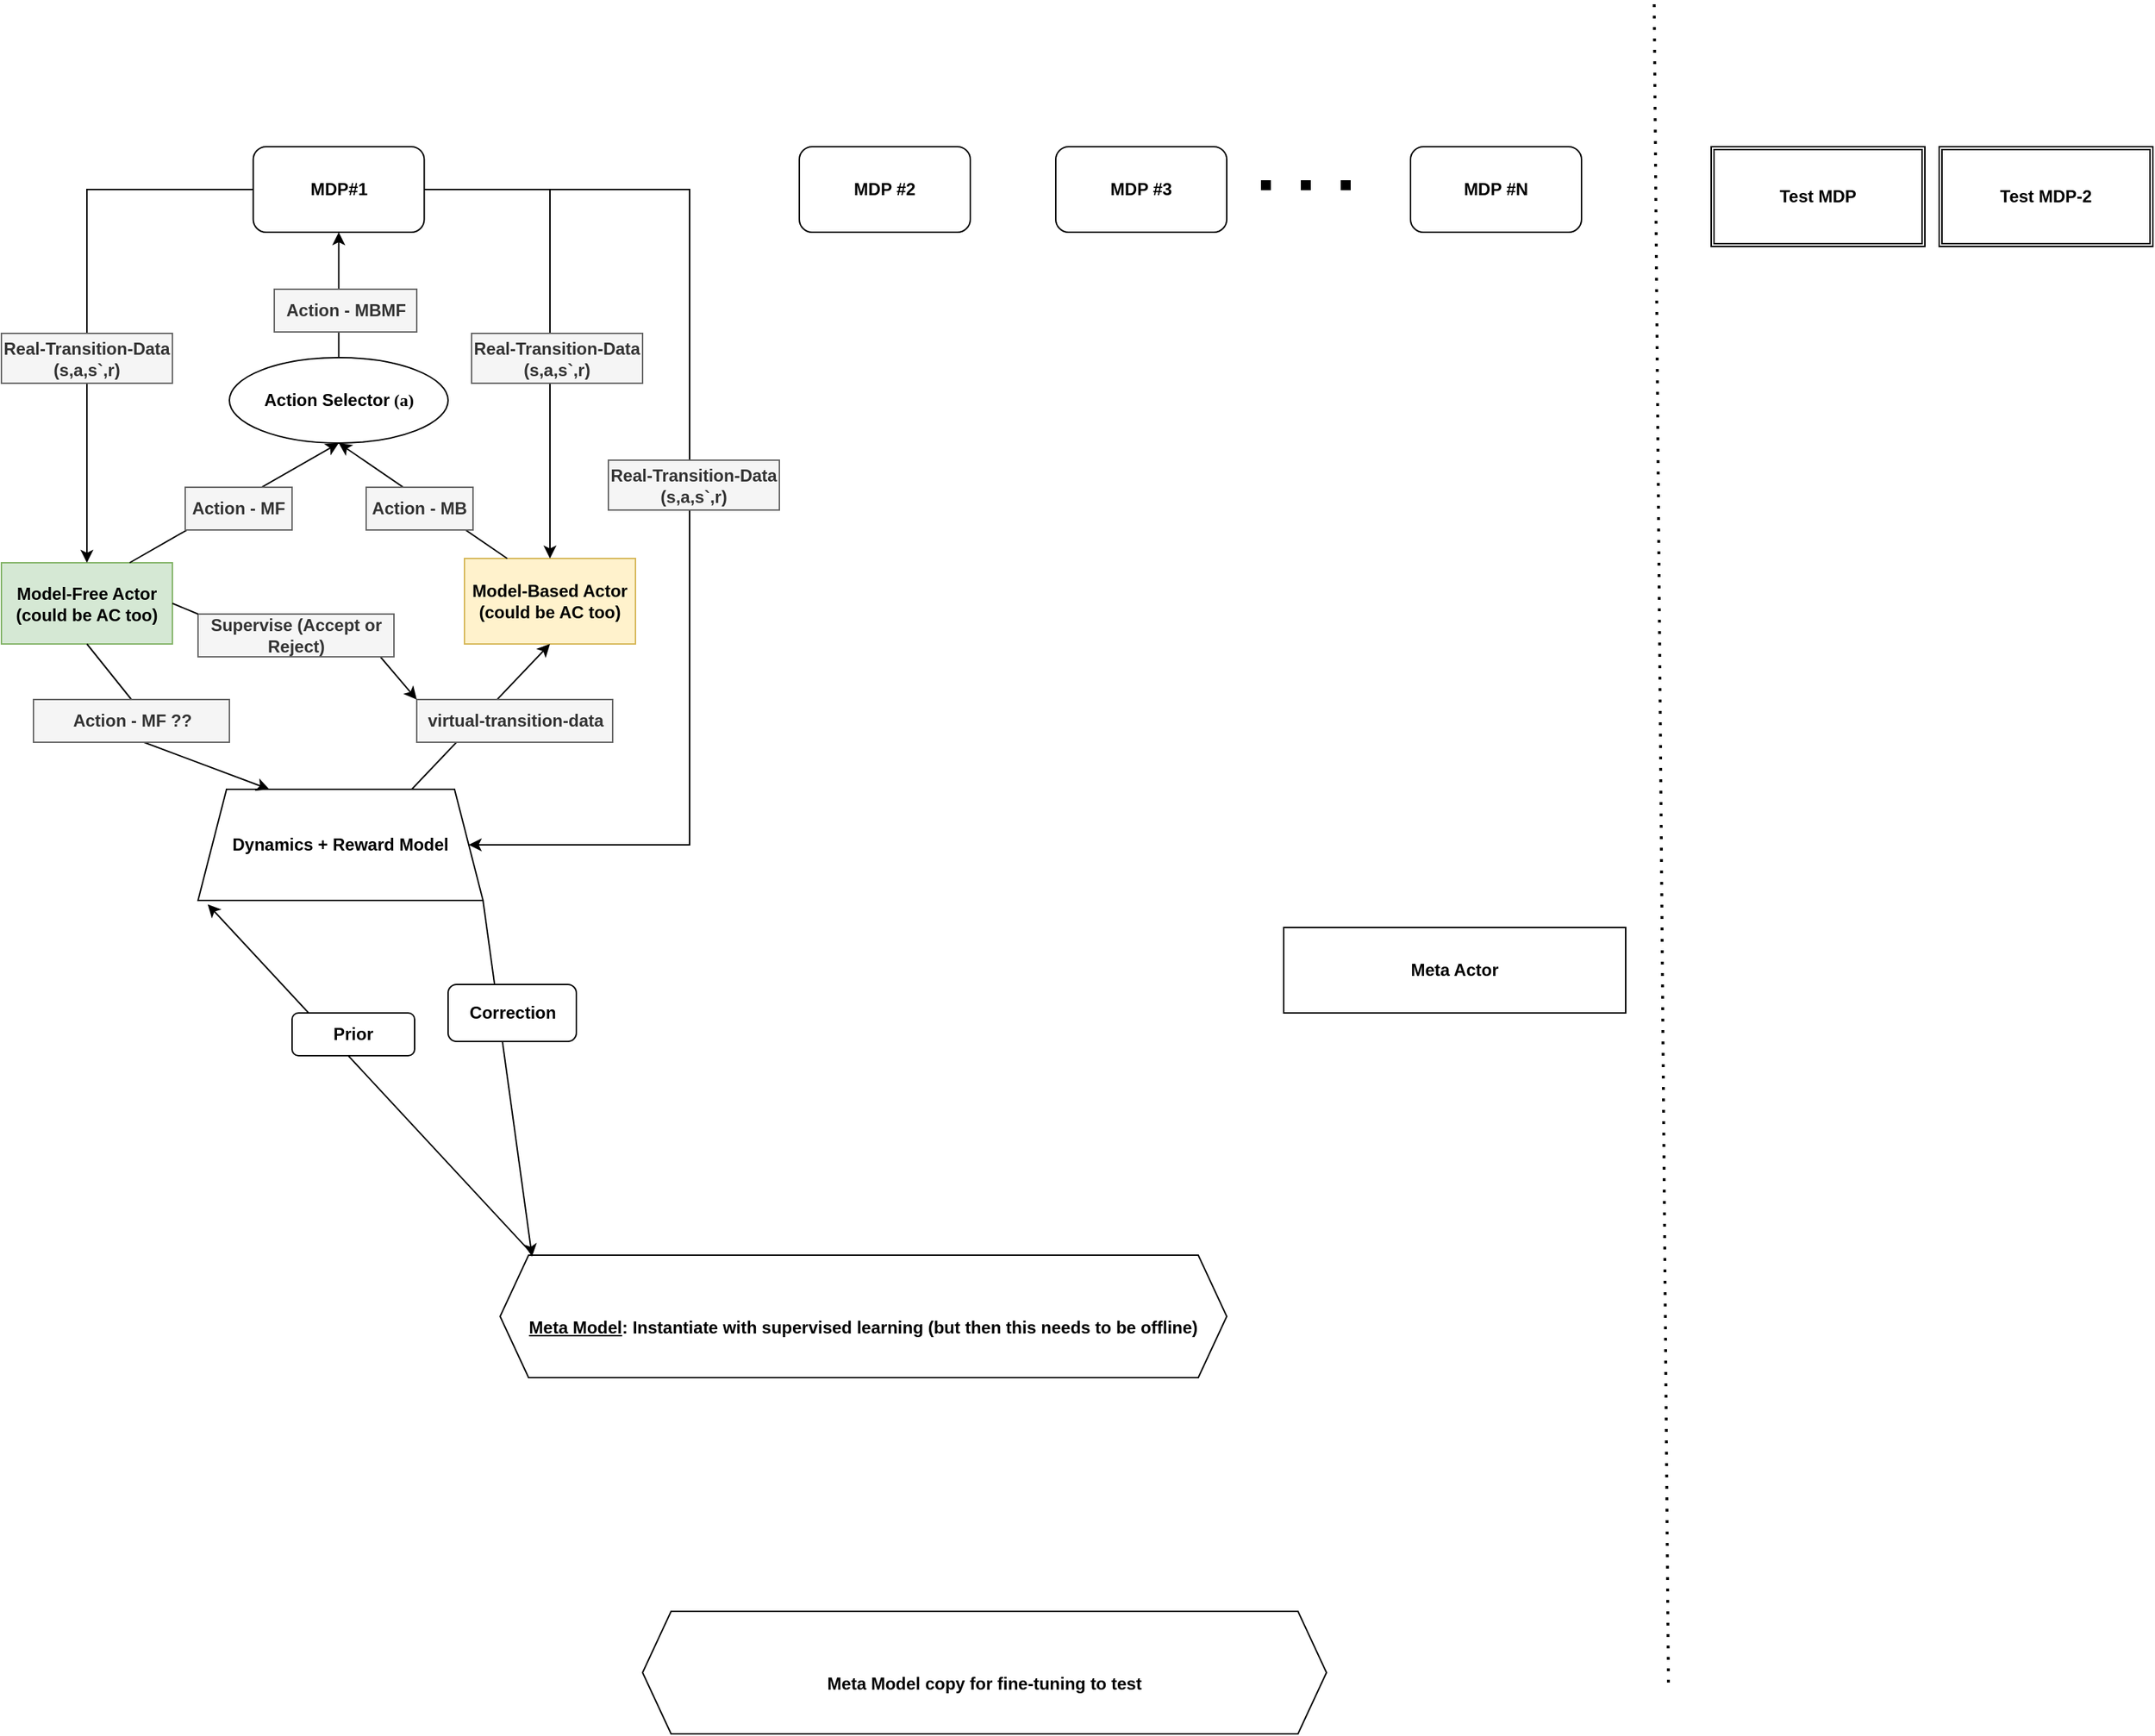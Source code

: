 <mxfile version="16.6.6" type="github">
  <diagram id="C5RBs43oDa-KdzZeNtuy" name="Page-1">
    <mxGraphModel dx="2256" dy="1940" grid="1" gridSize="10" guides="1" tooltips="1" connect="1" arrows="1" fold="1" page="1" pageScale="1" pageWidth="827" pageHeight="1169" math="0" shadow="0">
      <root>
        <mxCell id="WIyWlLk6GJQsqaUBKTNV-0" />
        <mxCell id="WIyWlLk6GJQsqaUBKTNV-1" parent="WIyWlLk6GJQsqaUBKTNV-0" />
        <mxCell id="3kmWi4E-Ou6UmcbgvCwx-0" value="&lt;b&gt;MDP#1&lt;/b&gt;" style="rounded=1;whiteSpace=wrap;html=1;" parent="WIyWlLk6GJQsqaUBKTNV-1" vertex="1">
          <mxGeometry x="86.75" y="102" width="120" height="60" as="geometry" />
        </mxCell>
        <mxCell id="3kmWi4E-Ou6UmcbgvCwx-2" value="&lt;b&gt;MDP #2&lt;/b&gt;" style="rounded=1;whiteSpace=wrap;html=1;" parent="WIyWlLk6GJQsqaUBKTNV-1" vertex="1">
          <mxGeometry x="470" y="102" width="120" height="60" as="geometry" />
        </mxCell>
        <mxCell id="3kmWi4E-Ou6UmcbgvCwx-3" value="&lt;b&gt;MDP #3&lt;/b&gt;" style="rounded=1;whiteSpace=wrap;html=1;" parent="WIyWlLk6GJQsqaUBKTNV-1" vertex="1">
          <mxGeometry x="650" y="102" width="120" height="60" as="geometry" />
        </mxCell>
        <mxCell id="3kmWi4E-Ou6UmcbgvCwx-4" value="&lt;b&gt;MDP #N&lt;/b&gt;" style="rounded=1;whiteSpace=wrap;html=1;" parent="WIyWlLk6GJQsqaUBKTNV-1" vertex="1">
          <mxGeometry x="899" y="102" width="120" height="60" as="geometry" />
        </mxCell>
        <mxCell id="3kmWi4E-Ou6UmcbgvCwx-7" value="&lt;b&gt;Model-Free Actor&lt;br&gt;&lt;/b&gt;&lt;b&gt;(could be AC too)&lt;/b&gt;&lt;b&gt;&lt;br&gt;&lt;/b&gt;" style="rounded=0;whiteSpace=wrap;html=1;fillColor=#d5e8d4;strokeColor=#82b366;" parent="WIyWlLk6GJQsqaUBKTNV-1" vertex="1">
          <mxGeometry x="-90" y="394" width="120" height="57" as="geometry" />
        </mxCell>
        <mxCell id="3kmWi4E-Ou6UmcbgvCwx-8" value="&lt;b&gt;Model-Based Actor&lt;br&gt;(could be AC too)&lt;br&gt;&lt;/b&gt;" style="rounded=0;whiteSpace=wrap;html=1;fillColor=#fff2cc;strokeColor=#d6b656;" parent="WIyWlLk6GJQsqaUBKTNV-1" vertex="1">
          <mxGeometry x="235" y="391" width="120" height="60" as="geometry" />
        </mxCell>
        <mxCell id="3kmWi4E-Ou6UmcbgvCwx-10" value="&lt;b&gt;Dynamics + Reward Model&lt;/b&gt;" style="shape=trapezoid;perimeter=trapezoidPerimeter;whiteSpace=wrap;html=1;fixedSize=1;" parent="WIyWlLk6GJQsqaUBKTNV-1" vertex="1">
          <mxGeometry x="48" y="553" width="200" height="78" as="geometry" />
        </mxCell>
        <mxCell id="3kmWi4E-Ou6UmcbgvCwx-12" value="&lt;b&gt;Action Selector&lt;font face=&quot;Symbol&quot;&gt;&amp;nbsp;(a)&lt;/font&gt;&lt;/b&gt;" style="ellipse;whiteSpace=wrap;html=1;" parent="WIyWlLk6GJQsqaUBKTNV-1" vertex="1">
          <mxGeometry x="70" y="250" width="153.5" height="60" as="geometry" />
        </mxCell>
        <mxCell id="3kmWi4E-Ou6UmcbgvCwx-13" value="" style="endArrow=classic;html=1;rounded=0;exitX=0.75;exitY=0;exitDx=0;exitDy=0;entryX=0.5;entryY=1;entryDx=0;entryDy=0;" parent="WIyWlLk6GJQsqaUBKTNV-1" source="3kmWi4E-Ou6UmcbgvCwx-7" target="3kmWi4E-Ou6UmcbgvCwx-12" edge="1">
          <mxGeometry width="50" height="50" relative="1" as="geometry">
            <mxPoint x="80" y="460" as="sourcePoint" />
            <mxPoint x="130" y="410" as="targetPoint" />
          </mxGeometry>
        </mxCell>
        <mxCell id="3kmWi4E-Ou6UmcbgvCwx-14" value="" style="endArrow=classic;html=1;rounded=0;exitX=0.25;exitY=0;exitDx=0;exitDy=0;entryX=0.5;entryY=1;entryDx=0;entryDy=0;" parent="WIyWlLk6GJQsqaUBKTNV-1" source="3kmWi4E-Ou6UmcbgvCwx-8" target="3kmWi4E-Ou6UmcbgvCwx-12" edge="1">
          <mxGeometry width="50" height="50" relative="1" as="geometry">
            <mxPoint x="80" y="460" as="sourcePoint" />
            <mxPoint x="130" y="410" as="targetPoint" />
          </mxGeometry>
        </mxCell>
        <mxCell id="3kmWi4E-Ou6UmcbgvCwx-16" value="" style="endArrow=classic;html=1;rounded=0;exitX=0.5;exitY=0;exitDx=0;exitDy=0;entryX=0.5;entryY=1;entryDx=0;entryDy=0;" parent="WIyWlLk6GJQsqaUBKTNV-1" source="3kmWi4E-Ou6UmcbgvCwx-12" target="3kmWi4E-Ou6UmcbgvCwx-0" edge="1">
          <mxGeometry width="50" height="50" relative="1" as="geometry">
            <mxPoint x="80" y="460" as="sourcePoint" />
            <mxPoint x="130" y="410" as="targetPoint" />
          </mxGeometry>
        </mxCell>
        <mxCell id="3kmWi4E-Ou6UmcbgvCwx-19" value="&lt;b&gt;Action - MF&lt;/b&gt;" style="text;html=1;strokeColor=#666666;fillColor=#f5f5f5;align=center;verticalAlign=middle;whiteSpace=wrap;rounded=0;fontColor=#333333;" parent="WIyWlLk6GJQsqaUBKTNV-1" vertex="1">
          <mxGeometry x="39" y="341" width="75" height="30" as="geometry" />
        </mxCell>
        <mxCell id="3kmWi4E-Ou6UmcbgvCwx-23" value="&lt;b&gt;Action - MBMF&lt;/b&gt;" style="text;html=1;strokeColor=#666666;fillColor=#f5f5f5;align=center;verticalAlign=middle;whiteSpace=wrap;rounded=0;fontColor=#333333;" parent="WIyWlLk6GJQsqaUBKTNV-1" vertex="1">
          <mxGeometry x="101.5" y="202" width="100" height="30" as="geometry" />
        </mxCell>
        <mxCell id="3kmWi4E-Ou6UmcbgvCwx-26" value="" style="edgeStyle=elbowEdgeStyle;elbow=horizontal;endArrow=classic;html=1;rounded=0;exitX=1;exitY=0.5;exitDx=0;exitDy=0;entryX=1;entryY=0.5;entryDx=0;entryDy=0;" parent="WIyWlLk6GJQsqaUBKTNV-1" source="3kmWi4E-Ou6UmcbgvCwx-0" target="3kmWi4E-Ou6UmcbgvCwx-10" edge="1">
          <mxGeometry width="50" height="50" relative="1" as="geometry">
            <mxPoint x="213" y="154" as="sourcePoint" />
            <mxPoint x="243" y="563" as="targetPoint" />
            <Array as="points">
              <mxPoint x="393" y="344" />
              <mxPoint x="373" y="354" />
              <mxPoint x="373" y="354" />
              <mxPoint x="383" y="264" />
              <mxPoint x="383" y="254" />
            </Array>
          </mxGeometry>
        </mxCell>
        <mxCell id="3kmWi4E-Ou6UmcbgvCwx-27" value="&lt;b&gt;Real-Transition-Data (s,a,s`,r)&lt;/b&gt;" style="text;html=1;strokeColor=#666666;fillColor=#f5f5f5;align=center;verticalAlign=middle;whiteSpace=wrap;rounded=0;fontColor=#333333;" parent="WIyWlLk6GJQsqaUBKTNV-1" vertex="1">
          <mxGeometry x="336" y="322" width="120" height="35" as="geometry" />
        </mxCell>
        <mxCell id="3kmWi4E-Ou6UmcbgvCwx-28" value="&lt;b&gt;Action - MB&lt;/b&gt;" style="text;html=1;strokeColor=#666666;fillColor=#f5f5f5;align=center;verticalAlign=middle;whiteSpace=wrap;rounded=0;fontColor=#333333;" parent="WIyWlLk6GJQsqaUBKTNV-1" vertex="1">
          <mxGeometry x="166" y="341" width="75" height="30" as="geometry" />
        </mxCell>
        <mxCell id="3kmWi4E-Ou6UmcbgvCwx-30" value="" style="endArrow=classic;html=1;rounded=0;exitX=0.75;exitY=0;exitDx=0;exitDy=0;entryX=0.5;entryY=1;entryDx=0;entryDy=0;" parent="WIyWlLk6GJQsqaUBKTNV-1" source="3kmWi4E-Ou6UmcbgvCwx-10" target="3kmWi4E-Ou6UmcbgvCwx-8" edge="1">
          <mxGeometry width="50" height="50" relative="1" as="geometry">
            <mxPoint x="380" y="470" as="sourcePoint" />
            <mxPoint x="430" y="420" as="targetPoint" />
          </mxGeometry>
        </mxCell>
        <mxCell id="3kmWi4E-Ou6UmcbgvCwx-31" value="&lt;b&gt;virtual-transition-data&lt;/b&gt;" style="text;html=1;strokeColor=#666666;fillColor=#f5f5f5;align=center;verticalAlign=middle;whiteSpace=wrap;rounded=0;fontColor=#333333;" parent="WIyWlLk6GJQsqaUBKTNV-1" vertex="1">
          <mxGeometry x="201.5" y="490" width="137.5" height="30" as="geometry" />
        </mxCell>
        <mxCell id="3kmWi4E-Ou6UmcbgvCwx-32" value="&lt;br&gt;&lt;b&gt;&lt;u&gt;Meta Model&lt;/u&gt;: Instantiate with supervised learning (but then this needs to be offline)&lt;/b&gt;" style="shape=hexagon;perimeter=hexagonPerimeter2;whiteSpace=wrap;html=1;fixedSize=1;" parent="WIyWlLk6GJQsqaUBKTNV-1" vertex="1">
          <mxGeometry x="260" y="880" width="510" height="86" as="geometry" />
        </mxCell>
        <mxCell id="3kmWi4E-Ou6UmcbgvCwx-35" value="&lt;b&gt;Meta Actor&lt;/b&gt;" style="rounded=0;whiteSpace=wrap;html=1;" parent="WIyWlLk6GJQsqaUBKTNV-1" vertex="1">
          <mxGeometry x="810" y="650" width="240" height="60" as="geometry" />
        </mxCell>
        <mxCell id="3kmWi4E-Ou6UmcbgvCwx-37" value="" style="edgeStyle=segmentEdgeStyle;endArrow=classic;html=1;rounded=0;exitX=1;exitY=0.5;exitDx=0;exitDy=0;entryX=0.5;entryY=0;entryDx=0;entryDy=0;" parent="WIyWlLk6GJQsqaUBKTNV-1" source="3kmWi4E-Ou6UmcbgvCwx-0" target="3kmWi4E-Ou6UmcbgvCwx-8" edge="1">
          <mxGeometry width="50" height="50" relative="1" as="geometry">
            <mxPoint x="231" y="147" as="sourcePoint" />
            <mxPoint x="292" y="391" as="targetPoint" />
          </mxGeometry>
        </mxCell>
        <mxCell id="3kmWi4E-Ou6UmcbgvCwx-38" value="&lt;b&gt;Real-Transition-Data (s,a,s`,r)&lt;/b&gt;" style="text;html=1;strokeColor=#666666;fillColor=#f5f5f5;align=center;verticalAlign=middle;whiteSpace=wrap;rounded=0;fontColor=#333333;" parent="WIyWlLk6GJQsqaUBKTNV-1" vertex="1">
          <mxGeometry x="240" y="233" width="120" height="35" as="geometry" />
        </mxCell>
        <mxCell id="3kmWi4E-Ou6UmcbgvCwx-39" value="" style="edgeStyle=segmentEdgeStyle;endArrow=classic;html=1;rounded=0;exitX=0;exitY=0.5;exitDx=0;exitDy=0;entryX=0.5;entryY=0;entryDx=0;entryDy=0;" parent="WIyWlLk6GJQsqaUBKTNV-1" source="3kmWi4E-Ou6UmcbgvCwx-0" target="3kmWi4E-Ou6UmcbgvCwx-7" edge="1">
          <mxGeometry width="50" height="50" relative="1" as="geometry">
            <mxPoint x="300" y="340" as="sourcePoint" />
            <mxPoint x="350" y="290" as="targetPoint" />
          </mxGeometry>
        </mxCell>
        <mxCell id="3kmWi4E-Ou6UmcbgvCwx-40" value="&lt;b&gt;Real-Transition-Data (s,a,s`,r)&lt;/b&gt;" style="text;html=1;strokeColor=#666666;fillColor=#f5f5f5;align=center;verticalAlign=middle;whiteSpace=wrap;rounded=0;fontColor=#333333;" parent="WIyWlLk6GJQsqaUBKTNV-1" vertex="1">
          <mxGeometry x="-90" y="233" width="120" height="35" as="geometry" />
        </mxCell>
        <mxCell id="3kmWi4E-Ou6UmcbgvCwx-41" value="&lt;b&gt;Test MDP&lt;/b&gt;" style="shape=ext;double=1;rounded=0;whiteSpace=wrap;html=1;" parent="WIyWlLk6GJQsqaUBKTNV-1" vertex="1">
          <mxGeometry x="1110" y="102" width="150" height="70" as="geometry" />
        </mxCell>
        <mxCell id="3kmWi4E-Ou6UmcbgvCwx-42" value="" style="endArrow=none;dashed=1;html=1;dashPattern=1 3;strokeWidth=2;rounded=0;" parent="WIyWlLk6GJQsqaUBKTNV-1" edge="1">
          <mxGeometry width="50" height="50" relative="1" as="geometry">
            <mxPoint x="1080" y="1180" as="sourcePoint" />
            <mxPoint x="1070" as="targetPoint" />
          </mxGeometry>
        </mxCell>
        <mxCell id="XSOrIPqksuprJFilapF8-9" value="" style="endArrow=none;dashed=1;html=1;dashPattern=1 3;strokeWidth=7;rounded=0;fontFamily=Helvetica;" parent="WIyWlLk6GJQsqaUBKTNV-1" edge="1">
          <mxGeometry width="50" height="50" relative="1" as="geometry">
            <mxPoint x="794" y="129" as="sourcePoint" />
            <mxPoint x="874" y="129" as="targetPoint" />
          </mxGeometry>
        </mxCell>
        <mxCell id="H2Ly57MOsByv2HvjXkmj-0" value="&lt;b&gt;Test MDP-2&lt;/b&gt;" style="shape=ext;double=1;rounded=0;whiteSpace=wrap;html=1;" parent="WIyWlLk6GJQsqaUBKTNV-1" vertex="1">
          <mxGeometry x="1270" y="102" width="150" height="70" as="geometry" />
        </mxCell>
        <mxCell id="H2Ly57MOsByv2HvjXkmj-1" value="&lt;br&gt;&lt;b&gt;Meta Model copy for fine-tuning to test&lt;/b&gt;" style="shape=hexagon;perimeter=hexagonPerimeter2;whiteSpace=wrap;html=1;fixedSize=1;" parent="WIyWlLk6GJQsqaUBKTNV-1" vertex="1">
          <mxGeometry x="360" y="1130" width="480" height="86" as="geometry" />
        </mxCell>
        <mxCell id="B7kR-u9wCm3kEAXt-Wm9-2" value="" style="endArrow=classic;html=1;rounded=0;entryX=0.034;entryY=1.035;entryDx=0;entryDy=0;exitX=0.04;exitY=-0.037;exitDx=0;exitDy=0;exitPerimeter=0;entryPerimeter=0;" edge="1" parent="WIyWlLk6GJQsqaUBKTNV-1" source="3kmWi4E-Ou6UmcbgvCwx-32" target="3kmWi4E-Ou6UmcbgvCwx-10">
          <mxGeometry width="50" height="50" relative="1" as="geometry">
            <mxPoint x="300" y="700" as="sourcePoint" />
            <mxPoint x="350" y="650" as="targetPoint" />
          </mxGeometry>
        </mxCell>
        <mxCell id="B7kR-u9wCm3kEAXt-Wm9-3" value="" style="endArrow=classic;html=1;rounded=0;exitX=1;exitY=1;exitDx=0;exitDy=0;entryX=0.044;entryY=0.012;entryDx=0;entryDy=0;entryPerimeter=0;" edge="1" parent="WIyWlLk6GJQsqaUBKTNV-1" source="3kmWi4E-Ou6UmcbgvCwx-10" target="3kmWi4E-Ou6UmcbgvCwx-32">
          <mxGeometry width="50" height="50" relative="1" as="geometry">
            <mxPoint x="300" y="700" as="sourcePoint" />
            <mxPoint x="350" y="650" as="targetPoint" />
          </mxGeometry>
        </mxCell>
        <mxCell id="B7kR-u9wCm3kEAXt-Wm9-4" value="&lt;b&gt;Prior&lt;/b&gt;" style="rounded=1;whiteSpace=wrap;html=1;" vertex="1" parent="WIyWlLk6GJQsqaUBKTNV-1">
          <mxGeometry x="114" y="710" width="86" height="30" as="geometry" />
        </mxCell>
        <mxCell id="B7kR-u9wCm3kEAXt-Wm9-5" value="&lt;b&gt;Correction&lt;/b&gt;" style="rounded=1;whiteSpace=wrap;html=1;" vertex="1" parent="WIyWlLk6GJQsqaUBKTNV-1">
          <mxGeometry x="223.5" y="690" width="90" height="40" as="geometry" />
        </mxCell>
        <mxCell id="B7kR-u9wCm3kEAXt-Wm9-8" value="" style="endArrow=classic;html=1;rounded=0;fontSize=48;fontColor=#FF052F;exitX=0.5;exitY=1;exitDx=0;exitDy=0;entryX=0.25;entryY=0;entryDx=0;entryDy=0;startArrow=none;" edge="1" parent="WIyWlLk6GJQsqaUBKTNV-1" target="3kmWi4E-Ou6UmcbgvCwx-10">
          <mxGeometry width="50" height="50" relative="1" as="geometry">
            <mxPoint x="10" y="520" as="sourcePoint" />
            <mxPoint x="360" y="430" as="targetPoint" />
          </mxGeometry>
        </mxCell>
        <mxCell id="B7kR-u9wCm3kEAXt-Wm9-11" value="" style="endArrow=none;html=1;rounded=0;fontSize=48;fontColor=#FF052F;exitX=0.5;exitY=1;exitDx=0;exitDy=0;entryX=0.5;entryY=0;entryDx=0;entryDy=0;" edge="1" parent="WIyWlLk6GJQsqaUBKTNV-1" source="3kmWi4E-Ou6UmcbgvCwx-7" target="B7kR-u9wCm3kEAXt-Wm9-12">
          <mxGeometry width="50" height="50" relative="1" as="geometry">
            <mxPoint x="-30" y="451" as="sourcePoint" />
            <mxPoint x="-15" y="470" as="targetPoint" />
          </mxGeometry>
        </mxCell>
        <mxCell id="B7kR-u9wCm3kEAXt-Wm9-12" value="&lt;b&gt;Action - MF ??&lt;/b&gt;" style="text;html=1;strokeColor=#666666;fillColor=#f5f5f5;align=center;verticalAlign=middle;whiteSpace=wrap;rounded=0;fontColor=#333333;" vertex="1" parent="WIyWlLk6GJQsqaUBKTNV-1">
          <mxGeometry x="-67.5" y="490" width="137.5" height="30" as="geometry" />
        </mxCell>
        <mxCell id="B7kR-u9wCm3kEAXt-Wm9-15" value="" style="endArrow=classic;html=1;rounded=0;fontSize=12;fontColor=#000000;exitX=0.932;exitY=1.008;exitDx=0;exitDy=0;exitPerimeter=0;entryX=0;entryY=0;entryDx=0;entryDy=0;startArrow=none;" edge="1" parent="WIyWlLk6GJQsqaUBKTNV-1" source="B7kR-u9wCm3kEAXt-Wm9-16" target="3kmWi4E-Ou6UmcbgvCwx-31">
          <mxGeometry width="50" height="50" relative="1" as="geometry">
            <mxPoint x="260" y="480" as="sourcePoint" />
            <mxPoint x="310" y="430" as="targetPoint" />
          </mxGeometry>
        </mxCell>
        <mxCell id="B7kR-u9wCm3kEAXt-Wm9-16" value="&lt;b&gt;Supervise (Accept or Reject)&lt;/b&gt;" style="text;html=1;strokeColor=#666666;fillColor=#f5f5f5;align=center;verticalAlign=middle;whiteSpace=wrap;rounded=0;fontColor=#333333;" vertex="1" parent="WIyWlLk6GJQsqaUBKTNV-1">
          <mxGeometry x="48" y="430" width="137.5" height="30" as="geometry" />
        </mxCell>
        <mxCell id="B7kR-u9wCm3kEAXt-Wm9-17" value="" style="endArrow=none;html=1;rounded=0;fontSize=12;fontColor=#000000;exitX=1;exitY=0.5;exitDx=0;exitDy=0;entryX=0;entryY=0;entryDx=0;entryDy=0;" edge="1" parent="WIyWlLk6GJQsqaUBKTNV-1" source="3kmWi4E-Ou6UmcbgvCwx-7" target="B7kR-u9wCm3kEAXt-Wm9-16">
          <mxGeometry width="50" height="50" relative="1" as="geometry">
            <mxPoint x="21.84" y="451.456" as="sourcePoint" />
            <mxPoint x="169.5" y="490" as="targetPoint" />
          </mxGeometry>
        </mxCell>
      </root>
    </mxGraphModel>
  </diagram>
</mxfile>
